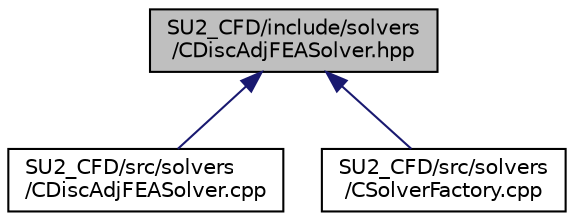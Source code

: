 digraph "SU2_CFD/include/solvers/CDiscAdjFEASolver.hpp"
{
 // LATEX_PDF_SIZE
  edge [fontname="Helvetica",fontsize="10",labelfontname="Helvetica",labelfontsize="10"];
  node [fontname="Helvetica",fontsize="10",shape=record];
  Node1 [label="SU2_CFD/include/solvers\l/CDiscAdjFEASolver.hpp",height=0.2,width=0.4,color="black", fillcolor="grey75", style="filled", fontcolor="black",tooltip="Headers of the CDiscAdjFEASolver class."];
  Node1 -> Node2 [dir="back",color="midnightblue",fontsize="10",style="solid",fontname="Helvetica"];
  Node2 [label="SU2_CFD/src/solvers\l/CDiscAdjFEASolver.cpp",height=0.2,width=0.4,color="black", fillcolor="white", style="filled",URL="$CDiscAdjFEASolver_8cpp.html",tooltip="Main subroutines for solving adjoint FEM elasticity problems."];
  Node1 -> Node3 [dir="back",color="midnightblue",fontsize="10",style="solid",fontname="Helvetica"];
  Node3 [label="SU2_CFD/src/solvers\l/CSolverFactory.cpp",height=0.2,width=0.4,color="black", fillcolor="white", style="filled",URL="$CSolverFactory_8cpp.html",tooltip="Main subroutines for CSolverFactoryclass."];
}
